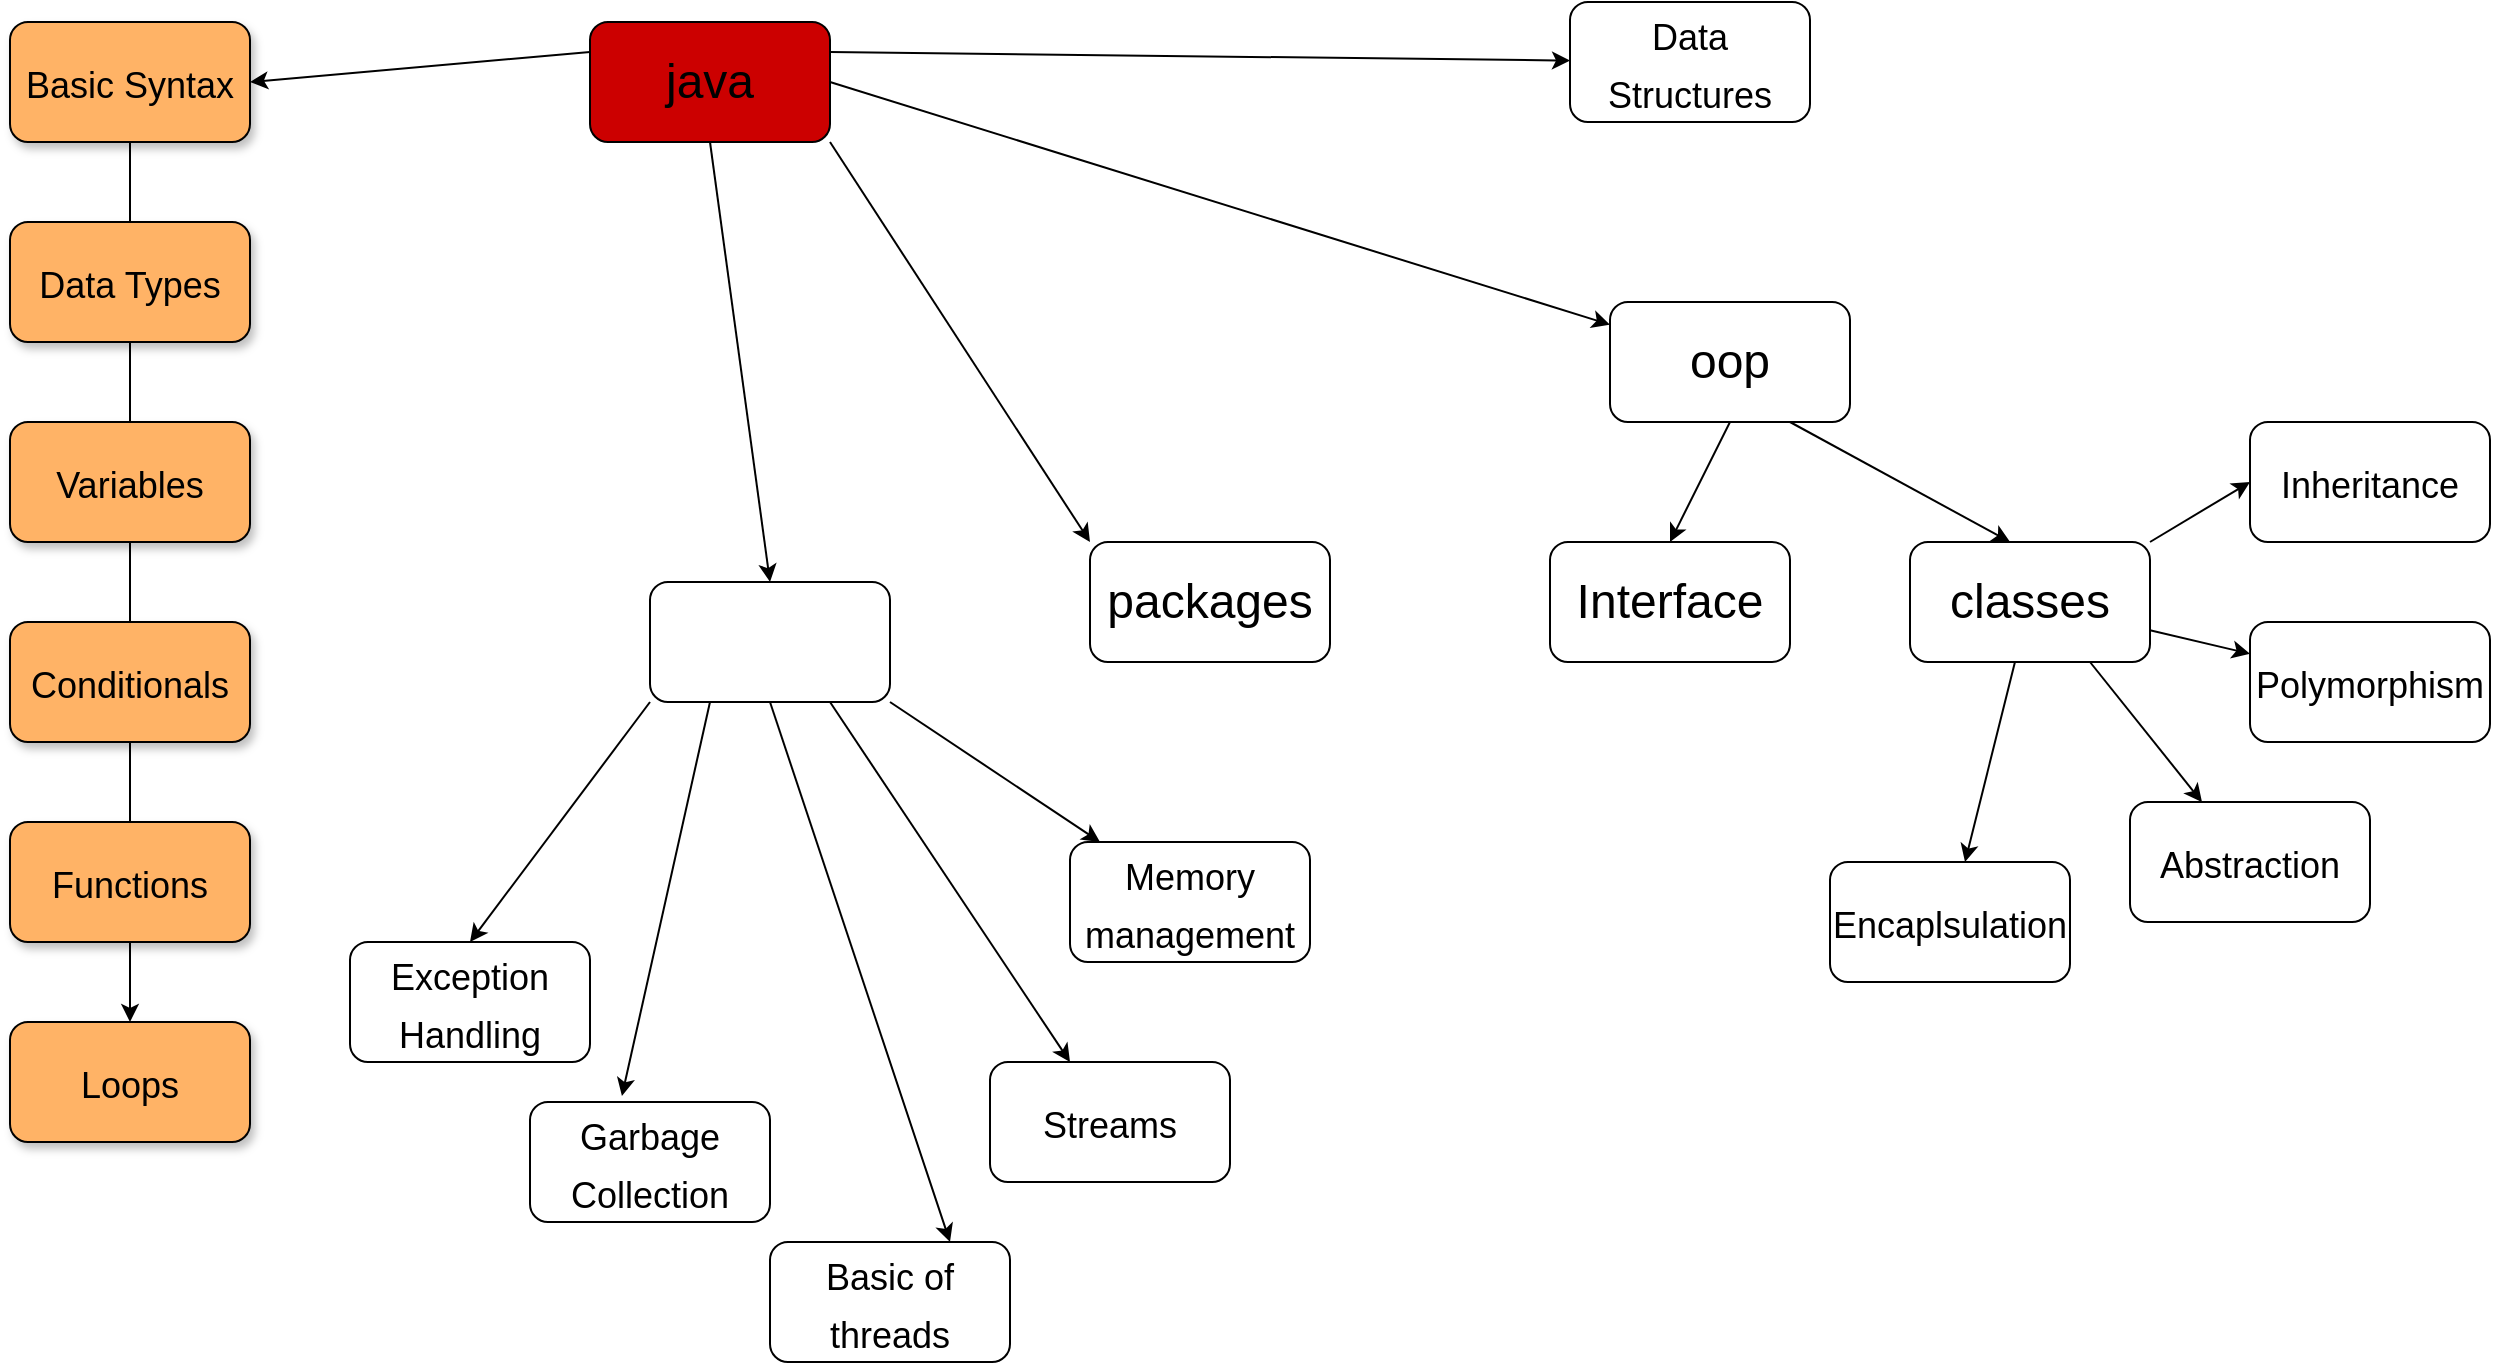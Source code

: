 <mxfile>
    <diagram id="JuKPlC1YHu7tYVO7mh6Y" name="Page-1">
        <mxGraphModel dx="1851" dy="969" grid="1" gridSize="10" guides="1" tooltips="1" connect="1" arrows="1" fold="1" page="1" pageScale="1" pageWidth="850" pageHeight="1100" math="0" shadow="0">
            <root>
                <mxCell id="0"/>
                <mxCell id="1" parent="0"/>
                <mxCell id="24" style="edgeStyle=none;html=1;exitX=0;exitY=0.25;exitDx=0;exitDy=0;entryX=1;entryY=0.5;entryDx=0;entryDy=0;fontSize=18;" edge="1" parent="1" source="3" target="4">
                    <mxGeometry relative="1" as="geometry"/>
                </mxCell>
                <mxCell id="28" style="edgeStyle=none;html=1;exitX=0.5;exitY=1;exitDx=0;exitDy=0;entryX=0.5;entryY=0;entryDx=0;entryDy=0;fontSize=18;" edge="1" parent="1" source="3" target="27">
                    <mxGeometry relative="1" as="geometry"/>
                </mxCell>
                <mxCell id="33" style="edgeStyle=none;html=1;exitX=1;exitY=1;exitDx=0;exitDy=0;entryX=0;entryY=0;entryDx=0;entryDy=0;fontSize=18;" edge="1" parent="1" source="3" target="13">
                    <mxGeometry relative="1" as="geometry"/>
                </mxCell>
                <mxCell id="34" style="edgeStyle=none;html=1;exitX=1;exitY=0.5;exitDx=0;exitDy=0;fontSize=18;" edge="1" parent="1" source="3" target="12">
                    <mxGeometry relative="1" as="geometry"/>
                </mxCell>
                <mxCell id="36" style="edgeStyle=none;html=1;exitX=1;exitY=0.25;exitDx=0;exitDy=0;fontSize=18;" edge="1" parent="1" source="3" target="11">
                    <mxGeometry relative="1" as="geometry"/>
                </mxCell>
                <mxCell id="3" value="&lt;font style=&quot;font-size: 24px;&quot;&gt;java&lt;br&gt;&lt;/font&gt;" style="rounded=1;whiteSpace=wrap;html=1;fillColor=#CC0000;" vertex="1" parent="1">
                    <mxGeometry x="380" y="40" width="120" height="60" as="geometry"/>
                </mxCell>
                <mxCell id="53" style="edgeStyle=none;html=1;exitX=0.5;exitY=1;exitDx=0;exitDy=0;fontSize=18;fontColor=#000000;startArrow=none;entryX=0.5;entryY=0;entryDx=0;entryDy=0;" edge="1" parent="1" source="56" target="58">
                    <mxGeometry relative="1" as="geometry">
                        <mxPoint x="150" y="640" as="targetPoint"/>
                    </mxGeometry>
                </mxCell>
                <mxCell id="4" value="&lt;font color=&quot;#000000&quot; style=&quot;font-size: 18px;&quot;&gt;Basic Syntax&lt;/font&gt;" style="rounded=1;whiteSpace=wrap;html=1;fontSize=24;fillColor=#FFB366;strokeColor=#000000;shadow=1;" vertex="1" parent="1">
                    <mxGeometry x="90" y="40" width="120" height="60" as="geometry"/>
                </mxCell>
                <mxCell id="44" style="edgeStyle=none;html=1;exitX=0.5;exitY=0;exitDx=0;exitDy=0;fontSize=18;startArrow=none;entryX=0.5;entryY=0;entryDx=0;entryDy=0;" edge="1" parent="1">
                    <mxGeometry relative="1" as="geometry">
                        <mxPoint x="150" y="640" as="sourcePoint"/>
                        <mxPoint x="150" y="640" as="targetPoint"/>
                    </mxGeometry>
                </mxCell>
                <mxCell id="10" value="&lt;font style=&quot;font-size: 18px;&quot;&gt;Exception Handling&lt;/font&gt;" style="rounded=1;whiteSpace=wrap;html=1;fontSize=24;" vertex="1" parent="1">
                    <mxGeometry x="260" y="500" width="120" height="60" as="geometry"/>
                </mxCell>
                <mxCell id="11" value="&lt;font style=&quot;font-size: 18px;&quot;&gt;Data Structures&lt;/font&gt;" style="rounded=1;whiteSpace=wrap;html=1;fontSize=24;" vertex="1" parent="1">
                    <mxGeometry x="870" y="30" width="120" height="60" as="geometry"/>
                </mxCell>
                <mxCell id="37" style="edgeStyle=none;html=1;exitX=0.5;exitY=1;exitDx=0;exitDy=0;entryX=0.5;entryY=0;entryDx=0;entryDy=0;fontSize=18;" edge="1" parent="1" source="12" target="15">
                    <mxGeometry relative="1" as="geometry"/>
                </mxCell>
                <mxCell id="38" style="edgeStyle=none;html=1;exitX=0.75;exitY=1;exitDx=0;exitDy=0;entryX=0.417;entryY=0;entryDx=0;entryDy=0;entryPerimeter=0;fontSize=18;" edge="1" parent="1" source="12" target="14">
                    <mxGeometry relative="1" as="geometry"/>
                </mxCell>
                <mxCell id="12" value="oop" style="rounded=1;whiteSpace=wrap;html=1;fontSize=24;" vertex="1" parent="1">
                    <mxGeometry x="890" y="180" width="120" height="60" as="geometry"/>
                </mxCell>
                <mxCell id="13" value="packages" style="rounded=1;whiteSpace=wrap;html=1;fontSize=24;" vertex="1" parent="1">
                    <mxGeometry x="630" y="300" width="120" height="60" as="geometry"/>
                </mxCell>
                <mxCell id="39" style="edgeStyle=none;html=1;exitX=1;exitY=0;exitDx=0;exitDy=0;entryX=0;entryY=0.5;entryDx=0;entryDy=0;fontSize=18;" edge="1" parent="1" source="14" target="16">
                    <mxGeometry relative="1" as="geometry"/>
                </mxCell>
                <mxCell id="40" value="" style="edgeStyle=none;html=1;fontSize=18;" edge="1" parent="1" source="14" target="17">
                    <mxGeometry relative="1" as="geometry"/>
                </mxCell>
                <mxCell id="41" style="edgeStyle=none;html=1;exitX=0.75;exitY=1;exitDx=0;exitDy=0;fontSize=18;" edge="1" parent="1" source="14" target="18">
                    <mxGeometry relative="1" as="geometry"/>
                </mxCell>
                <mxCell id="42" value="" style="edgeStyle=none;html=1;fontSize=18;" edge="1" parent="1" source="14" target="19">
                    <mxGeometry relative="1" as="geometry"/>
                </mxCell>
                <mxCell id="14" value="classes" style="rounded=1;whiteSpace=wrap;html=1;fontSize=24;" vertex="1" parent="1">
                    <mxGeometry x="1040" y="300" width="120" height="60" as="geometry"/>
                </mxCell>
                <mxCell id="15" value="Interface" style="rounded=1;whiteSpace=wrap;html=1;fontSize=24;" vertex="1" parent="1">
                    <mxGeometry x="860" y="300" width="120" height="60" as="geometry"/>
                </mxCell>
                <mxCell id="16" value="&lt;font style=&quot;font-size: 18px;&quot;&gt;Inheritance&lt;/font&gt;" style="rounded=1;whiteSpace=wrap;html=1;fontSize=24;" vertex="1" parent="1">
                    <mxGeometry x="1210" y="240" width="120" height="60" as="geometry"/>
                </mxCell>
                <mxCell id="17" value="&lt;font style=&quot;font-size: 18px;&quot;&gt;Polymorphism&lt;/font&gt;" style="rounded=1;whiteSpace=wrap;html=1;fontSize=24;" vertex="1" parent="1">
                    <mxGeometry x="1210" y="340" width="120" height="60" as="geometry"/>
                </mxCell>
                <mxCell id="18" value="&lt;font style=&quot;font-size: 18px;&quot;&gt;Abstraction&lt;/font&gt;" style="rounded=1;whiteSpace=wrap;html=1;fontSize=24;" vertex="1" parent="1">
                    <mxGeometry x="1150" y="430" width="120" height="60" as="geometry"/>
                </mxCell>
                <mxCell id="19" value="&lt;font style=&quot;font-size: 18px;&quot;&gt;Encaplsulation&lt;/font&gt;" style="rounded=1;whiteSpace=wrap;html=1;fontSize=24;" vertex="1" parent="1">
                    <mxGeometry x="1000" y="460" width="120" height="60" as="geometry"/>
                </mxCell>
                <mxCell id="20" value="&lt;font style=&quot;font-size: 18px;&quot;&gt;Memory management&lt;/font&gt;" style="rounded=1;whiteSpace=wrap;html=1;fontSize=24;" vertex="1" parent="1">
                    <mxGeometry x="620" y="450" width="120" height="60" as="geometry"/>
                </mxCell>
                <mxCell id="21" value="&lt;font style=&quot;font-size: 18px;&quot;&gt;Streams&lt;/font&gt;" style="rounded=1;whiteSpace=wrap;html=1;fontSize=24;" vertex="1" parent="1">
                    <mxGeometry x="580" y="560" width="120" height="60" as="geometry"/>
                </mxCell>
                <mxCell id="22" value="&lt;font style=&quot;font-size: 18px;&quot;&gt;Garbage Collection&lt;/font&gt;" style="rounded=1;whiteSpace=wrap;html=1;fontSize=24;" vertex="1" parent="1">
                    <mxGeometry x="350" y="580" width="120" height="60" as="geometry"/>
                </mxCell>
                <mxCell id="23" value="&lt;font style=&quot;font-size: 18px;&quot;&gt;Basic of threads&lt;/font&gt;" style="rounded=1;whiteSpace=wrap;html=1;fontSize=24;" vertex="1" parent="1">
                    <mxGeometry x="470" y="650" width="120" height="60" as="geometry"/>
                </mxCell>
                <mxCell id="29" style="edgeStyle=none;html=1;exitX=0.25;exitY=1;exitDx=0;exitDy=0;entryX=0.383;entryY=-0.05;entryDx=0;entryDy=0;entryPerimeter=0;fontSize=18;" edge="1" parent="1" source="27" target="22">
                    <mxGeometry relative="1" as="geometry"/>
                </mxCell>
                <mxCell id="30" style="edgeStyle=none;html=1;exitX=0.5;exitY=1;exitDx=0;exitDy=0;entryX=0.75;entryY=0;entryDx=0;entryDy=0;fontSize=18;" edge="1" parent="1" source="27" target="23">
                    <mxGeometry relative="1" as="geometry"/>
                </mxCell>
                <mxCell id="31" style="edgeStyle=none;html=1;exitX=0.75;exitY=1;exitDx=0;exitDy=0;fontSize=18;" edge="1" parent="1" source="27" target="21">
                    <mxGeometry relative="1" as="geometry"/>
                </mxCell>
                <mxCell id="32" style="edgeStyle=none;html=1;exitX=1;exitY=1;exitDx=0;exitDy=0;fontSize=18;" edge="1" parent="1" source="27" target="20">
                    <mxGeometry relative="1" as="geometry"/>
                </mxCell>
                <mxCell id="46" style="edgeStyle=none;html=1;exitX=0;exitY=1;exitDx=0;exitDy=0;entryX=0.5;entryY=0;entryDx=0;entryDy=0;fontSize=18;" edge="1" parent="1" source="27" target="10">
                    <mxGeometry relative="1" as="geometry"/>
                </mxCell>
                <mxCell id="27" value="" style="rounded=1;whiteSpace=wrap;html=1;fontSize=18;" vertex="1" parent="1">
                    <mxGeometry x="410" y="320" width="120" height="60" as="geometry"/>
                </mxCell>
                <mxCell id="57" value="" style="edgeStyle=none;html=1;exitX=0.5;exitY=1;exitDx=0;exitDy=0;fontSize=18;fontColor=#000000;endArrow=none;" edge="1" parent="1" source="4" target="56">
                    <mxGeometry relative="1" as="geometry">
                        <mxPoint x="150" y="100" as="sourcePoint"/>
                        <mxPoint x="150" y="520" as="targetPoint"/>
                    </mxGeometry>
                </mxCell>
                <mxCell id="56" value="&lt;font color=&quot;#000000&quot; style=&quot;font-size: 18px;&quot;&gt;Functions&lt;/font&gt;" style="rounded=1;whiteSpace=wrap;html=1;fontSize=24;fillColor=#FFB366;strokeColor=#000000;shadow=1;" vertex="1" parent="1">
                    <mxGeometry x="90" y="440" width="120" height="60" as="geometry"/>
                </mxCell>
                <mxCell id="55" value="&lt;font color=&quot;#000000&quot;&gt;&lt;span style=&quot;font-size: 18px;&quot;&gt;Conditionals&lt;/span&gt;&lt;/font&gt;" style="rounded=1;whiteSpace=wrap;html=1;fontSize=24;fillColor=#FFB366;strokeColor=#000000;shadow=1;" vertex="1" parent="1">
                    <mxGeometry x="90" y="340" width="120" height="60" as="geometry"/>
                </mxCell>
                <mxCell id="54" value="&lt;font color=&quot;#000000&quot; style=&quot;font-size: 18px;&quot;&gt;Variables&lt;br&gt;&lt;/font&gt;" style="rounded=1;whiteSpace=wrap;html=1;fontSize=24;fillColor=#FFB366;strokeColor=#000000;shadow=1;" vertex="1" parent="1">
                    <mxGeometry x="90" y="240" width="120" height="60" as="geometry"/>
                </mxCell>
                <mxCell id="47" value="&lt;font color=&quot;#000000&quot; style=&quot;font-size: 18px;&quot;&gt;Data Types&lt;br&gt;&lt;/font&gt;" style="rounded=1;whiteSpace=wrap;html=1;fontSize=24;fillColor=#FFB366;strokeColor=#000000;shadow=1;" vertex="1" parent="1">
                    <mxGeometry x="90" y="140" width="120" height="60" as="geometry"/>
                </mxCell>
                <mxCell id="58" value="&lt;font color=&quot;#000000&quot; style=&quot;font-size: 18px;&quot;&gt;Loops&lt;/font&gt;" style="rounded=1;whiteSpace=wrap;html=1;fontSize=24;fillColor=#FFB366;strokeColor=#000000;shadow=1;" vertex="1" parent="1">
                    <mxGeometry x="90" y="540" width="120" height="60" as="geometry"/>
                </mxCell>
            </root>
        </mxGraphModel>
    </diagram>
</mxfile>